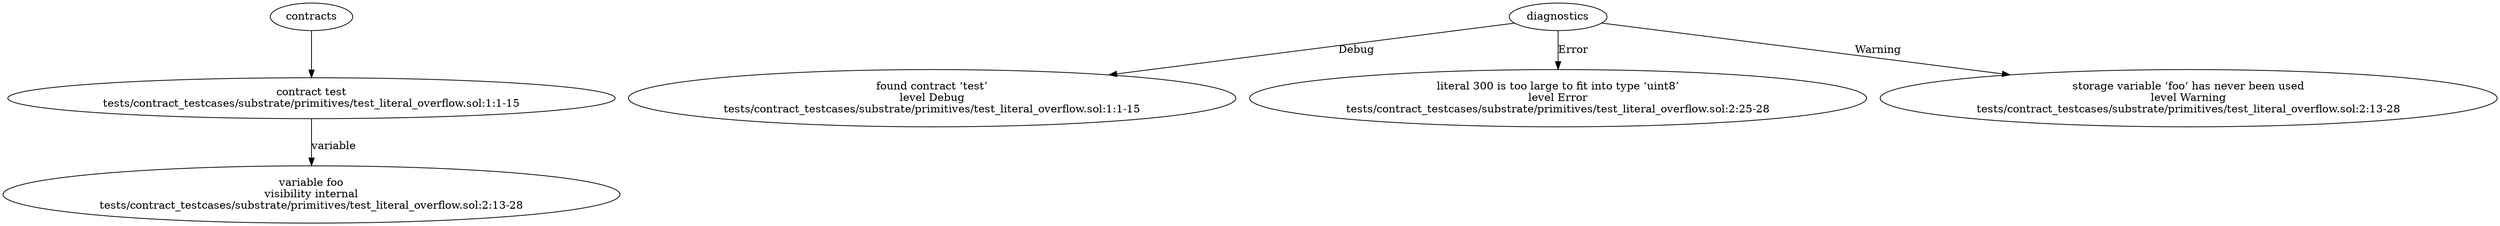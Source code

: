 strict digraph "tests/contract_testcases/substrate/primitives/test_literal_overflow.sol" {
	contract [label="contract test\ntests/contract_testcases/substrate/primitives/test_literal_overflow.sol:1:1-15"]
	var [label="variable foo\nvisibility internal\ntests/contract_testcases/substrate/primitives/test_literal_overflow.sol:2:13-28"]
	diagnostic [label="found contract ‘test’\nlevel Debug\ntests/contract_testcases/substrate/primitives/test_literal_overflow.sol:1:1-15"]
	diagnostic_6 [label="literal 300 is too large to fit into type ‘uint8’\nlevel Error\ntests/contract_testcases/substrate/primitives/test_literal_overflow.sol:2:25-28"]
	diagnostic_7 [label="storage variable ‘foo‘ has never been used\nlevel Warning\ntests/contract_testcases/substrate/primitives/test_literal_overflow.sol:2:13-28"]
	contracts -> contract
	contract -> var [label="variable"]
	diagnostics -> diagnostic [label="Debug"]
	diagnostics -> diagnostic_6 [label="Error"]
	diagnostics -> diagnostic_7 [label="Warning"]
}
